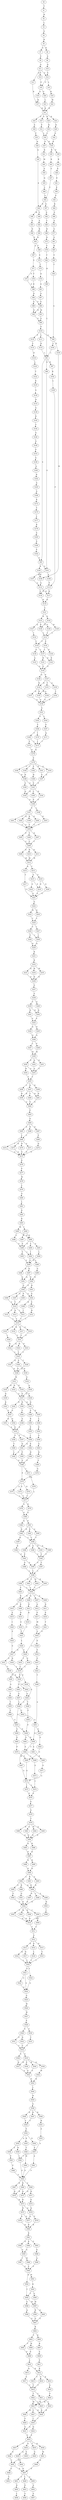 strict digraph  {
	S0 -> S1 [ label = T ];
	S1 -> S2 [ label = H ];
	S2 -> S3 [ label = L ];
	S3 -> S4 [ label = G ];
	S4 -> S5 [ label = R ];
	S5 -> S6 [ label = K ];
	S5 -> S7 [ label = G ];
	S6 -> S8 [ label = S ];
	S7 -> S9 [ label = V ];
	S8 -> S10 [ label = Q ];
	S9 -> S11 [ label = A ];
	S10 -> S12 [ label = S ];
	S11 -> S13 [ label = Q ];
	S11 -> S14 [ label = T ];
	S11 -> S12 [ label = S ];
	S12 -> S15 [ label = L ];
	S12 -> S16 [ label = P ];
	S13 -> S17 [ label = R ];
	S14 -> S16 [ label = P ];
	S15 -> S18 [ label = R ];
	S16 -> S19 [ label = A ];
	S16 -> S20 [ label = G ];
	S17 -> S21 [ label = R ];
	S18 -> S22 [ label = W ];
	S19 -> S17 [ label = R ];
	S20 -> S23 [ label = L ];
	S21 -> S24 [ label = R ];
	S21 -> S25 [ label = A ];
	S21 -> S26 [ label = K ];
	S21 -> S27 [ label = S ];
	S22 -> S21 [ label = R ];
	S23 -> S21 [ label = R ];
	S24 -> S28 [ label = D ];
	S25 -> S29 [ label = S ];
	S26 -> S30 [ label = R ];
	S27 -> S31 [ label = F ];
	S28 -> S32 [ label = G ];
	S29 -> S33 [ label = F ];
	S30 -> S34 [ label = L ];
	S31 -> S34 [ label = L ];
	S32 -> S35 [ label = K ];
	S33 -> S36 [ label = N ];
	S34 -> S37 [ label = P ];
	S34 -> S35 [ label = K ];
	S35 -> S38 [ label = P ];
	S35 -> S39 [ label = R ];
	S36 -> S40 [ label = Q ];
	S37 -> S41 [ label = K ];
	S38 -> S42 [ label = R ];
	S39 -> S43 [ label = K ];
	S40 -> S44 [ label = E ];
	S41 -> S45 [ label = M ];
	S42 -> S46 [ label = E ];
	S43 -> S47 [ label = V ];
	S44 -> S48 [ label = M ];
	S44 -> S49 [ label = V ];
	S45 -> S50 [ label = S ];
	S46 -> S51 [ label = E ];
	S47 -> S52 [ label = V ];
	S48 -> S53 [ label = S ];
	S49 -> S54 [ label = A ];
	S50 -> S55 [ label = Q ];
	S51 -> S56 [ label = E ];
	S52 -> S57 [ label = G ];
	S52 -> S44 [ label = E ];
	S53 -> S58 [ label = D ];
	S54 -> S59 [ label = R ];
	S55 -> S60 [ label = L ];
	S56 -> S61 [ label = P ];
	S57 -> S62 [ label = S ];
	S58 -> S63 [ label = D ];
	S59 -> S63 [ label = D ];
	S60 -> S52 [ label = V ];
	S61 -> S64 [ label = R ];
	S62 -> S65 [ label = T ];
	S63 -> S66 [ label = T ];
	S63 -> S67 [ label = A ];
	S64 -> S68 [ label = S ];
	S65 -> S69 [ label = H ];
	S66 -> S70 [ label = S ];
	S67 -> S71 [ label = S ];
	S68 -> S72 [ label = A ];
	S69 -> S73 [ label = N ];
	S70 -> S74 [ label = T ];
	S71 -> S75 [ label = E ];
	S71 -> S76 [ label = T ];
	S72 -> S77 [ label = G ];
	S73 -> S78 [ label = V ];
	S74 -> S79 [ label = Q ];
	S75 -> S80 [ label = E ];
	S76 -> S80 [ label = E ];
	S77 -> S81 [ label = G ];
	S78 -> S82 [ label = T ];
	S79 -> S83 [ label = G ];
	S80 -> S84 [ label = Q ];
	S81 -> S85 [ label = H ];
	S82 -> S86 [ label = H ];
	S83 -> S87 [ label = A ];
	S84 -> S88 [ label = S ];
	S84 -> S89 [ label = A ];
	S85 -> S90 [ label = V ];
	S86 -> S91 [ label = L ];
	S87 -> S88 [ label = S ];
	S88 -> S92 [ label = D ];
	S88 -> S93 [ label = M ];
	S89 -> S92 [ label = D ];
	S90 -> S94 [ label = C ];
	S91 -> S95 [ label = S ];
	S91 -> S96 [ label = E ];
	S91 -> S97 [ label = H ];
	S92 -> S98 [ label = S ];
	S93 -> S98 [ label = S ];
	S94 -> S99 [ label = A ];
	S95 -> S100 [ label = K ];
	S95 -> S101 [ label = G ];
	S96 -> S101 [ label = G ];
	S97 -> S102 [ label = R ];
	S98 -> S103 [ label = P ];
	S99 -> S104 [ label = L ];
	S99 -> S105 [ label = D ];
	S100 -> S106 [ label = M ];
	S101 -> S107 [ label = R ];
	S101 -> S108 [ label = F ];
	S102 -> S109 [ label = L ];
	S103 -> S110 [ label = F ];
	S103 -> S111 [ label = L ];
	S103 -> S99 [ label = A ];
	S104 -> S91 [ label = L ];
	S105 -> S106 [ label = M ];
	S106 -> S112 [ label = A ];
	S107 -> S112 [ label = A ];
	S108 -> S113 [ label = P ];
	S109 -> S113 [ label = P ];
	S110 -> S114 [ label = V ];
	S111 -> S115 [ label = D ];
	S112 -> S116 [ label = S ];
	S112 -> S117 [ label = R ];
	S113 -> S116 [ label = S ];
	S113 -> S117 [ label = R ];
	S114 -> S118 [ label = D ];
	S115 -> S91 [ label = L ];
	S116 -> S119 [ label = D ];
	S117 -> S119 [ label = D ];
	S118 -> S120 [ label = L ];
	S119 -> S121 [ label = C ];
	S120 -> S122 [ label = T ];
	S121 -> S123 [ label = H ];
	S121 -> S124 [ label = Q ];
	S122 -> S125 [ label = K ];
	S123 -> S126 [ label = E ];
	S123 -> S127 [ label = Q ];
	S123 -> S128 [ label = V ];
	S124 -> S129 [ label = H ];
	S124 -> S126 [ label = E ];
	S125 -> S130 [ label = S ];
	S126 -> S131 [ label = L ];
	S127 -> S132 [ label = I ];
	S128 -> S131 [ label = L ];
	S129 -> S131 [ label = L ];
	S130 -> S133 [ label = D ];
	S131 -> S134 [ label = F ];
	S131 -> S135 [ label = Y ];
	S132 -> S135 [ label = Y ];
	S133 -> S136 [ label = A ];
	S134 -> S137 [ label = L ];
	S134 -> S138 [ label = E ];
	S135 -> S139 [ label = A ];
	S135 -> S137 [ label = L ];
	S136 -> S140 [ label = K ];
	S137 -> S141 [ label = R ];
	S137 -> S142 [ label = E ];
	S138 -> S142 [ label = E ];
	S139 -> S143 [ label = A ];
	S140 -> S144 [ label = C ];
	S141 -> S145 [ label = G ];
	S142 -> S145 [ label = G ];
	S143 -> S145 [ label = G ];
	S144 -> S146 [ label = G ];
	S145 -> S147 [ label = E ];
	S145 -> S148 [ label = Q ];
	S146 -> S149 [ label = G ];
	S147 -> S150 [ label = A ];
	S147 -> S151 [ label = T ];
	S147 -> S152 [ label = R ];
	S148 -> S152 [ label = R ];
	S149 -> S153 [ label = P ];
	S150 -> S154 [ label = T ];
	S151 -> S155 [ label = R ];
	S152 -> S156 [ label = A ];
	S152 -> S157 [ label = Q ];
	S152 -> S155 [ label = R ];
	S153 -> S158 [ label = S ];
	S154 -> S159 [ label = S ];
	S155 -> S159 [ label = S ];
	S156 -> S159 [ label = S ];
	S157 -> S159 [ label = S ];
	S158 -> S160 [ label = A ];
	S159 -> S161 [ label = G ];
	S160 -> S162 [ label = R ];
	S161 -> S163 [ label = V ];
	S161 -> S164 [ label = L ];
	S162 -> S165 [ label = A ];
	S163 -> S166 [ label = Y ];
	S164 -> S167 [ label = F ];
	S165 -> S168 [ label = A ];
	S166 -> S169 [ label = T ];
	S166 -> S170 [ label = I ];
	S167 -> S171 [ label = Q ];
	S168 -> S172 [ label = K ];
	S169 -> S173 [ label = I ];
	S169 -> S174 [ label = V ];
	S170 -> S173 [ label = I ];
	S171 -> S173 [ label = I ];
	S172 -> S175 [ label = T ];
	S173 -> S176 [ label = Q ];
	S174 -> S176 [ label = Q ];
	S175 -> S177 [ label = L ];
	S176 -> S178 [ label = P ];
	S177 -> S179 [ label = K ];
	S178 -> S180 [ label = V ];
	S178 -> S181 [ label = D ];
	S178 -> S182 [ label = F ];
	S178 -> S183 [ label = Q ];
	S178 -> S184 [ label = I ];
	S179 -> S185 [ label = S ];
	S180 -> S186 [ label = N ];
	S181 -> S187 [ label = G ];
	S182 -> S188 [ label = H ];
	S183 -> S187 [ label = G ];
	S184 -> S186 [ label = N ];
	S185 -> S189 [ label = S ];
	S186 -> S190 [ label = A ];
	S186 -> S191 [ label = S ];
	S187 -> S191 [ label = S ];
	S188 -> S191 [ label = S ];
	S189 -> S192 [ label = P ];
	S190 -> S193 [ label = Q ];
	S191 -> S194 [ label = H ];
	S191 -> S193 [ label = Q ];
	S191 -> S195 [ label = L ];
	S192 -> S95 [ label = S ];
	S193 -> S196 [ label = P ];
	S194 -> S196 [ label = P ];
	S195 -> S196 [ label = P ];
	S196 -> S197 [ label = F ];
	S196 -> S198 [ label = L ];
	S197 -> S199 [ label = K ];
	S197 -> S200 [ label = E ];
	S197 -> S201 [ label = L ];
	S197 -> S202 [ label = Q ];
	S198 -> S203 [ label = D ];
	S199 -> S204 [ label = V ];
	S200 -> S204 [ label = V ];
	S201 -> S204 [ label = V ];
	S202 -> S204 [ label = V ];
	S203 -> S204 [ label = V ];
	S204 -> S205 [ label = F ];
	S204 -> S206 [ label = Y ];
	S204 -> S207 [ label = N ];
	S205 -> S208 [ label = C ];
	S206 -> S208 [ label = C ];
	S207 -> S208 [ label = C ];
	S208 -> S209 [ label = E ];
	S208 -> S210 [ label = D ];
	S208 -> S211 [ label = K ];
	S209 -> S212 [ label = M ];
	S210 -> S212 [ label = M ];
	S211 -> S212 [ label = M ];
	S212 -> S213 [ label = T ];
	S212 -> S214 [ label = K ];
	S213 -> S215 [ label = A ];
	S213 -> S216 [ label = S ];
	S214 -> S217 [ label = T ];
	S215 -> S218 [ label = S ];
	S215 -> S219 [ label = E ];
	S216 -> S219 [ label = E ];
	S216 -> S220 [ label = D ];
	S217 -> S221 [ label = G ];
	S218 -> S221 [ label = G ];
	S219 -> S221 [ label = G ];
	S220 -> S221 [ label = G ];
	S221 -> S222 [ label = G ];
	S222 -> S223 [ label = W ];
	S222 -> S224 [ label = Q ];
	S223 -> S225 [ label = T ];
	S224 -> S225 [ label = T ];
	S225 -> S226 [ label = V ];
	S225 -> S227 [ label = I ];
	S226 -> S228 [ label = I ];
	S226 -> S229 [ label = V ];
	S227 -> S228 [ label = I ];
	S228 -> S230 [ label = Q ];
	S229 -> S230 [ label = Q ];
	S230 -> S231 [ label = R ];
	S231 -> S232 [ label = R ];
	S232 -> S233 [ label = Q ];
	S232 -> S234 [ label = H ];
	S232 -> S235 [ label = M ];
	S233 -> S236 [ label = D ];
	S234 -> S236 [ label = D ];
	S235 -> S236 [ label = D ];
	S236 -> S237 [ label = G ];
	S237 -> S238 [ label = S ];
	S238 -> S239 [ label = V ];
	S238 -> S240 [ label = Q ];
	S239 -> S241 [ label = D ];
	S239 -> S242 [ label = N ];
	S240 -> S242 [ label = N ];
	S241 -> S243 [ label = F ];
	S242 -> S243 [ label = F ];
	S243 -> S244 [ label = D ];
	S243 -> S245 [ label = N ];
	S244 -> S246 [ label = Q ];
	S245 -> S246 [ label = Q ];
	S246 -> S247 [ label = L ];
	S246 -> S248 [ label = P ];
	S247 -> S249 [ label = W ];
	S248 -> S249 [ label = W ];
	S249 -> S250 [ label = E ];
	S249 -> S251 [ label = D ];
	S249 -> S252 [ label = Q ];
	S250 -> S253 [ label = A ];
	S250 -> S254 [ label = R ];
	S251 -> S253 [ label = A ];
	S252 -> S253 [ label = A ];
	S253 -> S255 [ label = Y ];
	S254 -> S255 [ label = Y ];
	S255 -> S256 [ label = L ];
	S255 -> S257 [ label = K ];
	S255 -> S258 [ label = R ];
	S256 -> S259 [ label = R ];
	S257 -> S259 [ label = R ];
	S257 -> S260 [ label = T ];
	S257 -> S261 [ label = N ];
	S258 -> S261 [ label = N ];
	S259 -> S262 [ label = G ];
	S260 -> S262 [ label = G ];
	S261 -> S262 [ label = G ];
	S262 -> S263 [ label = F ];
	S263 -> S264 [ label = G ];
	S264 -> S265 [ label = S ];
	S264 -> S266 [ label = N ];
	S264 -> S267 [ label = D ];
	S265 -> S268 [ label = L ];
	S266 -> S268 [ label = L ];
	S267 -> S269 [ label = P ];
	S268 -> S270 [ label = N ];
	S268 -> S271 [ label = S ];
	S268 -> S272 [ label = T ];
	S268 -> S273 [ label = D ];
	S269 -> S274 [ label = Q ];
	S270 -> S275 [ label = G ];
	S271 -> S275 [ label = G ];
	S272 -> S275 [ label = G ];
	S273 -> S275 [ label = G ];
	S274 -> S275 [ label = G ];
	S275 -> S276 [ label = E ];
	S276 -> S277 [ label = F ];
	S277 -> S278 [ label = W ];
	S278 -> S279 [ label = L ];
	S279 -> S280 [ label = G ];
	S280 -> S281 [ label = L ];
	S281 -> S282 [ label = E ];
	S282 -> S283 [ label = K ];
	S283 -> S284 [ label = I ];
	S283 -> S285 [ label = M ];
	S284 -> S286 [ label = H ];
	S284 -> S287 [ label = R ];
	S285 -> S288 [ label = V ];
	S285 -> S286 [ label = H ];
	S286 -> S289 [ label = S ];
	S286 -> S290 [ label = L ];
	S286 -> S291 [ label = A ];
	S287 -> S289 [ label = S ];
	S288 -> S289 [ label = S ];
	S289 -> S292 [ label = I ];
	S289 -> S293 [ label = V ];
	S290 -> S292 [ label = I ];
	S291 -> S294 [ label = L ];
	S292 -> S295 [ label = S ];
	S292 -> S296 [ label = L ];
	S293 -> S295 [ label = S ];
	S294 -> S295 [ label = S ];
	S295 -> S297 [ label = K ];
	S295 -> S298 [ label = R ];
	S296 -> S299 [ label = G ];
	S297 -> S300 [ label = D ];
	S297 -> S301 [ label = Q ];
	S298 -> S301 [ label = Q ];
	S299 -> S300 [ label = D ];
	S300 -> S302 [ label = G ];
	S300 -> S303 [ label = H ];
	S301 -> S302 [ label = G ];
	S302 -> S304 [ label = G ];
	S302 -> S305 [ label = P ];
	S302 -> S306 [ label = R ];
	S302 -> S307 [ label = S ];
	S303 -> S304 [ label = G ];
	S304 -> S308 [ label = H ];
	S304 -> S309 [ label = S ];
	S305 -> S310 [ label = Y ];
	S306 -> S310 [ label = Y ];
	S307 -> S310 [ label = Y ];
	S308 -> S311 [ label = I ];
	S309 -> S312 [ label = H ];
	S310 -> S313 [ label = Q ];
	S310 -> S311 [ label = I ];
	S310 -> S314 [ label = V ];
	S311 -> S315 [ label = L ];
	S312 -> S315 [ label = L ];
	S313 -> S315 [ label = L ];
	S314 -> S315 [ label = L ];
	S315 -> S316 [ label = N ];
	S315 -> S317 [ label = R ];
	S315 -> S318 [ label = A ];
	S315 -> S319 [ label = H ];
	S316 -> S320 [ label = I ];
	S317 -> S321 [ label = V ];
	S318 -> S321 [ label = V ];
	S319 -> S321 [ label = V ];
	S320 -> S322 [ label = Q ];
	S321 -> S323 [ label = E ];
	S321 -> S324 [ label = D ];
	S321 -> S322 [ label = Q ];
	S322 -> S325 [ label = L ];
	S323 -> S325 [ label = L ];
	S324 -> S325 [ label = L ];
	S325 -> S326 [ label = S ];
	S325 -> S327 [ label = Q ];
	S325 -> S328 [ label = T ];
	S326 -> S329 [ label = D ];
	S326 -> S330 [ label = N ];
	S327 -> S329 [ label = D ];
	S328 -> S329 [ label = D ];
	S329 -> S331 [ label = W ];
	S330 -> S332 [ label = G ];
	S331 -> S333 [ label = N ];
	S331 -> S334 [ label = E ];
	S331 -> S335 [ label = D ];
	S332 -> S336 [ label = A ];
	S333 -> S337 [ label = G ];
	S334 -> S338 [ label = S ];
	S334 -> S337 [ label = G ];
	S335 -> S339 [ label = D ];
	S336 -> S337 [ label = G ];
	S337 -> S340 [ label = D ];
	S337 -> S341 [ label = Q ];
	S337 -> S342 [ label = N ];
	S338 -> S341 [ label = Q ];
	S339 -> S343 [ label = K ];
	S340 -> S344 [ label = V ];
	S341 -> S345 [ label = Q ];
	S341 -> S346 [ label = S ];
	S342 -> S347 [ label = A ];
	S343 -> S347 [ label = A ];
	S344 -> S348 [ label = A ];
	S345 -> S349 [ label = L ];
	S346 -> S350 [ label = R ];
	S347 -> S351 [ label = K ];
	S347 -> S352 [ label = Q ];
	S348 -> S353 [ label = S ];
	S349 -> S354 [ label = P ];
	S350 -> S355 [ label = F ];
	S351 -> S353 [ label = S ];
	S352 -> S353 [ label = S ];
	S353 -> S356 [ label = V ];
	S353 -> S357 [ label = F ];
	S353 -> S358 [ label = I ];
	S354 -> S359 [ label = V ];
	S355 -> S358 [ label = I ];
	S356 -> S360 [ label = T ];
	S357 -> S361 [ label = Q ];
	S358 -> S362 [ label = E ];
	S358 -> S361 [ label = Q ];
	S359 -> S363 [ label = A ];
	S360 -> S364 [ label = L ];
	S361 -> S365 [ label = F ];
	S361 -> S364 [ label = L ];
	S362 -> S366 [ label = H ];
	S363 -> S367 [ label = R ];
	S364 -> S368 [ label = P ];
	S365 -> S368 [ label = P ];
	S366 -> S368 [ label = P ];
	S367 -> S369 [ label = Y ];
	S368 -> S370 [ label = F ];
	S368 -> S371 [ label = I ];
	S369 -> S372 [ label = G ];
	S370 -> S373 [ label = S ];
	S370 -> S374 [ label = H ];
	S370 -> S375 [ label = Q ];
	S371 -> S376 [ label = R ];
	S372 -> S370 [ label = F ];
	S373 -> S377 [ label = L ];
	S374 -> S377 [ label = L ];
	S375 -> S377 [ label = L ];
	S376 -> S377 [ label = L ];
	S377 -> S378 [ label = G ];
	S377 -> S379 [ label = D ];
	S378 -> S380 [ label = G ];
	S379 -> S380 [ label = G ];
	S380 -> S381 [ label = E ];
	S380 -> S382 [ label = Q ];
	S381 -> S383 [ label = E ];
	S381 -> S384 [ label = D ];
	S381 -> S385 [ label = G ];
	S382 -> S384 [ label = D ];
	S383 -> S386 [ label = T ];
	S384 -> S387 [ label = K ];
	S384 -> S386 [ label = T ];
	S385 -> S386 [ label = T ];
	S386 -> S388 [ label = Q ];
	S386 -> S389 [ label = D ];
	S386 -> S390 [ label = A ];
	S386 -> S391 [ label = N ];
	S387 -> S392 [ label = K ];
	S388 -> S393 [ label = F ];
	S389 -> S394 [ label = Y ];
	S390 -> S394 [ label = Y ];
	S391 -> S394 [ label = Y ];
	S392 -> S393 [ label = F ];
	S393 -> S395 [ label = S ];
	S393 -> S396 [ label = A ];
	S394 -> S397 [ label = T ];
	S394 -> S395 [ label = S ];
	S395 -> S398 [ label = L ];
	S396 -> S398 [ label = L ];
	S397 -> S398 [ label = L ];
	S398 -> S399 [ label = Q ];
	S398 -> S400 [ label = R ];
	S398 -> S401 [ label = Y ];
	S398 -> S402 [ label = H ];
	S399 -> S403 [ label = V ];
	S399 -> S404 [ label = L ];
	S400 -> S404 [ label = L ];
	S401 -> S404 [ label = L ];
	S402 -> S404 [ label = L ];
	S403 -> S405 [ label = R ];
	S404 -> S406 [ label = E ];
	S404 -> S405 [ label = R ];
	S404 -> S407 [ label = T ];
	S404 -> S408 [ label = Q ];
	S405 -> S409 [ label = K ];
	S405 -> S410 [ label = G ];
	S406 -> S411 [ label = D ];
	S407 -> S412 [ label = A ];
	S408 -> S413 [ label = E ];
	S409 -> S414 [ label = D ];
	S410 -> S415 [ label = S ];
	S411 -> S416 [ label = E ];
	S412 -> S417 [ label = P ];
	S413 -> S418 [ label = R ];
	S414 -> S419 [ label = G ];
	S415 -> S420 [ label = I ];
	S416 -> S421 [ label = T ];
	S417 -> S422 [ label = M ];
	S418 -> S423 [ label = P ];
	S419 -> S423 [ label = P ];
	S420 -> S424 [ label = S ];
	S421 -> S425 [ label = A ];
	S422 -> S425 [ label = A ];
	S423 -> S426 [ label = L ];
	S424 -> S427 [ label = G ];
	S425 -> S428 [ label = S ];
	S425 -> S429 [ label = S ];
	S426 -> S429 [ label = S ];
	S426 -> S427 [ label = G ];
	S427 -> S430 [ label = N ];
	S427 -> S431 [ label = S ];
	S428 -> S432 [ label = P ];
	S429 -> S433 [ label = T ];
	S429 -> S434 [ label = E ];
	S430 -> S435 [ label = L ];
	S431 -> S436 [ label = V ];
	S432 -> S437 [ label = P ];
	S433 -> S435 [ label = L ];
	S434 -> S435 [ label = L ];
	S435 -> S438 [ label = E ];
	S435 -> S439 [ label = E ];
	S435 -> S440 [ label = G ];
	S436 -> S438 [ label = E ];
	S437 -> S441 [ label = A ];
	S438 -> S442 [ label = R ];
	S438 -> S443 [ label = S ];
	S439 -> S444 [ label = S ];
	S440 -> S445 [ label = A ];
	S441 -> S446 [ label = T ];
	S442 -> S444 [ label = S ];
	S443 -> S447 [ label = A ];
	S444 -> S448 [ label = L ];
	S444 -> S449 [ label = T ];
	S445 -> S450 [ label = T ];
	S446 -> S451 [ label = A ];
	S447 -> S448 [ label = L ];
	S448 -> S452 [ label = G ];
	S448 -> S453 [ label = S ];
	S449 -> S454 [ label = F ];
	S450 -> S455 [ label = T ];
	S451 -> S456 [ label = D ];
	S451 -> S457 [ label = G ];
	S452 -> S451 [ label = A ];
	S453 -> S458 [ label = P ];
	S453 -> S459 [ label = S ];
	S454 -> S458 [ label = P ];
	S455 -> S460 [ label = V ];
	S456 -> S461 [ label = A ];
	S456 -> S462 [ label = S ];
	S457 -> S463 [ label = G ];
	S458 -> S456 [ label = D ];
	S458 -> S464 [ label = S ];
	S459 -> S465 [ label = E ];
	S460 -> S453 [ label = S ];
	S461 -> S466 [ label = H ];
	S462 -> S467 [ label = M ];
	S462 -> S468 [ label = L ];
	S463 -> S469 [ label = S ];
	S464 -> S462 [ label = S ];
	S465 -> S470 [ label = P ];
	S466 -> S471 [ label = G ];
	S467 -> S472 [ label = G ];
	S468 -> S473 [ label = S ];
	S469 -> S472 [ label = G ];
	S470 -> S469 [ label = S ];
	S471 -> S472 [ label = G ];
	S472 -> S474 [ label = L ];
	S472 -> S475 [ label = I ];
	S473 -> S474 [ label = L ];
	S474 -> S476 [ label = P ];
	S475 -> S476 [ label = P ];
	S476 -> S477 [ label = F ];
	S477 -> S478 [ label = S ];
	S478 -> S479 [ label = T ];
	S479 -> S480 [ label = R ];
	S479 -> S481 [ label = A ];
	S479 -> S482 [ label = W ];
	S479 -> S483 [ label = Q ];
	S480 -> S484 [ label = D ];
	S481 -> S484 [ label = D ];
	S482 -> S484 [ label = D ];
	S483 -> S484 [ label = D ];
	S484 -> S485 [ label = Q ];
	S484 -> S486 [ label = R ];
	S485 -> S487 [ label = D ];
	S486 -> S487 [ label = D ];
	S487 -> S488 [ label = N ];
	S487 -> S489 [ label = H ];
	S488 -> S490 [ label = D ];
	S489 -> S490 [ label = D ];
	S490 -> S491 [ label = R ];
	S490 -> S492 [ label = L ];
	S490 -> S493 [ label = S ];
	S491 -> S494 [ label = K ];
	S492 -> S495 [ label = A ];
	S492 -> S494 [ label = K ];
	S492 -> S496 [ label = R ];
	S493 -> S494 [ label = K ];
	S494 -> S497 [ label = N ];
	S494 -> S498 [ label = S ];
	S494 -> S499 [ label = L ];
	S495 -> S500 [ label = V ];
	S496 -> S501 [ label = G ];
	S497 -> S502 [ label = D ];
	S498 -> S503 [ label = N ];
	S499 -> S502 [ label = D ];
	S500 -> S502 [ label = D ];
	S501 -> S502 [ label = D ];
	S502 -> S504 [ label = T ];
	S502 -> S505 [ label = V ];
	S502 -> S506 [ label = K ];
	S502 -> S507 [ label = M ];
	S503 -> S508 [ label = I ];
	S504 -> S509 [ label = S ];
	S505 -> S510 [ label = N ];
	S506 -> S510 [ label = N ];
	S507 -> S510 [ label = N ];
	S508 -> S510 [ label = N ];
	S509 -> S511 [ label = C ];
	S510 -> S511 [ label = C ];
	S511 -> S512 [ label = A ];
	S512 -> S513 [ label = K ];
	S512 -> S514 [ label = E ];
	S512 -> S515 [ label = H ];
	S513 -> S516 [ label = H ];
	S513 -> S517 [ label = N ];
	S514 -> S518 [ label = L ];
	S515 -> S519 [ label = Y ];
	S516 -> S520 [ label = L ];
	S517 -> S520 [ label = L ];
	S518 -> S520 [ label = L ];
	S519 -> S520 [ label = L ];
	S520 -> S521 [ label = S ];
	S520 -> S522 [ label = T ];
	S521 -> S523 [ label = A ];
	S521 -> S524 [ label = G ];
	S522 -> S524 [ label = G ];
	S523 -> S524 [ label = G ];
	S524 -> S525 [ label = G ];
	S525 -> S526 [ label = W ];
	S526 -> S527 [ label = W ];
	S527 -> S528 [ label = F ];
	S528 -> S529 [ label = S ];
	S528 -> S530 [ label = G ];
	S529 -> S531 [ label = S ];
	S529 -> S532 [ label = N ];
	S530 -> S533 [ label = T ];
	S531 -> S534 [ label = C ];
	S532 -> S534 [ label = C ];
	S533 -> S534 [ label = C ];
	S534 -> S535 [ label = G ];
	S534 -> S536 [ label = S ];
	S535 -> S537 [ label = H ];
	S535 -> S538 [ label = D ];
	S535 -> S539 [ label = P ];
	S535 -> S540 [ label = R ];
	S536 -> S537 [ label = H ];
	S537 -> S541 [ label = S ];
	S538 -> S542 [ label = W ];
	S539 -> S541 [ label = S ];
	S540 -> S541 [ label = S ];
	S541 -> S543 [ label = N ];
	S542 -> S543 [ label = N ];
	S543 -> S544 [ label = L ];
	S544 -> S545 [ label = N ];
	S545 -> S546 [ label = G ];
	S546 -> S547 [ label = R ];
	S546 -> S548 [ label = R ];
	S546 -> S549 [ label = Q ];
	S547 -> S550 [ label = Y ];
	S548 -> S551 [ label = R ];
	S549 -> S550 [ label = Y ];
	S550 -> S552 [ label = F ];
	S551 -> S553 [ label = P ];
	S552 -> S554 [ label = Q ];
	S552 -> S555 [ label = D ];
	S552 -> S556 [ label = H ];
	S553 -> S557 [ label = S ];
	S554 -> S558 [ label = S ];
	S554 -> S559 [ label = N ];
	S555 -> S560 [ label = T ];
	S556 -> S557 [ label = S ];
	S557 -> S561 [ label = A ];
	S557 -> S562 [ label = I ];
	S558 -> S563 [ label = P ];
	S559 -> S562 [ label = I ];
	S560 -> S564 [ label = M ];
	S561 -> S565 [ label = P ];
	S562 -> S565 [ label = P ];
	S563 -> S566 [ label = P ];
	S564 -> S565 [ label = P ];
	S565 -> S567 [ label = K ];
	S565 -> S568 [ label = S ];
	S565 -> S569 [ label = R ];
	S566 -> S565 [ label = P ];
	S567 -> S570 [ label = H ];
	S568 -> S571 [ label = R ];
	S568 -> S572 [ label = Q ];
	S569 -> S570 [ label = H ];
	S569 -> S572 [ label = Q ];
	S570 -> S573 [ label = R ];
	S571 -> S574 [ label = E ];
	S572 -> S573 [ label = R ];
	S573 -> S575 [ label = H ];
	S573 -> S576 [ label = Q ];
	S574 -> S576 [ label = Q ];
	S575 -> S577 [ label = Q ];
	S575 -> S578 [ label = E ];
	S576 -> S579 [ label = P ];
	S576 -> S577 [ label = Q ];
	S577 -> S580 [ label = R ];
	S578 -> S580 [ label = R ];
	S579 -> S580 [ label = R ];
	S580 -> S581 [ label = K ];
	S581 -> S582 [ label = Q ];
	S581 -> S583 [ label = P ];
	S581 -> S584 [ label = K ];
	S582 -> S585 [ label = G ];
	S583 -> S586 [ label = E ];
	S584 -> S585 [ label = G ];
	S585 -> S587 [ label = I ];
	S585 -> S588 [ label = M ];
	S586 -> S589 [ label = A ];
	S587 -> S590 [ label = F ];
	S588 -> S590 [ label = F ];
	S589 -> S590 [ label = F ];
	S590 -> S591 [ label = W ];
	S590 -> S592 [ label = R ];
	S591 -> S593 [ label = K ];
	S592 -> S594 [ label = T ];
	S593 -> S595 [ label = S ];
	S593 -> S594 [ label = T ];
	S594 -> S596 [ label = S ];
	S594 -> S597 [ label = W ];
	S595 -> S597 [ label = W ];
	S596 -> S598 [ label = Q ];
	S597 -> S599 [ label = R ];
	S597 -> S600 [ label = K ];
	S598 -> S601 [ label = G ];
	S599 -> S601 [ label = G ];
	S600 -> S601 [ label = G ];
	S601 -> S602 [ label = R ];
	S602 -> S603 [ label = Y ];
	S602 -> S604 [ label = R ];
	S603 -> S605 [ label = Y ];
	S603 -> S606 [ label = H ];
	S604 -> S607 [ label = R ];
	S605 -> S608 [ label = P ];
	S606 -> S608 [ label = P ];
	S607 -> S609 [ label = S ];
	S608 -> S610 [ label = L ];
	S609 -> S611 [ label = V ];
	S610 -> S612 [ label = K ];
	S610 -> S613 [ label = Q ];
	S611 -> S612 [ label = K ];
	S612 -> S614 [ label = K ];
	S612 -> S615 [ label = T ];
	S612 -> S616 [ label = S ];
	S613 -> S617 [ label = A ];
	S614 -> S618 [ label = S ];
	S615 -> S619 [ label = T ];
	S616 -> S619 [ label = T ];
	S617 -> S619 [ label = T ];
	S618 -> S620 [ label = V ];
	S619 -> S621 [ label = L ];
	S619 -> S622 [ label = T ];
	S620 -> S623 [ label = M ];
	S621 -> S624 [ label = L ];
	S621 -> S623 [ label = M ];
	S622 -> S625 [ label = I ];
	S622 -> S623 [ label = M ];
	S623 -> S626 [ label = M ];
	S623 -> S627 [ label = L ];
	S623 -> S628 [ label = K ];
	S624 -> S628 [ label = K ];
	S625 -> S628 [ label = K ];
	S626 -> S629 [ label = V ];
	S627 -> S630 [ label = I ];
	S628 -> S630 [ label = I ];
	S629 -> S631 [ label = A ];
	S630 -> S631 [ label = A ];
	S630 -> S632 [ label = Q ];
	S631 -> S633 [ label = P ];
	S632 -> S633 [ label = P ];
	S633 -> S634 [ label = A ];
	S633 -> S635 [ label = T ];
	S633 -> S636 [ label = R ];
	S633 -> S637 [ label = V ];
	S634 -> S638 [ label = S ];
	S634 -> S639 [ label = Q ];
	S635 -> S640 [ label = G ];
	S636 -> S641 [ label = M ];
	S637 -> S642 [ label = E ];
	S639 -> S644 [ label = P ];
	S640 -> S645 [ label = T ];
	S641 -> S646 [ label = D ];
	S642 -> S645 [ label = T ];
	S644 -> S647 [ label = E ];
	S645 -> S648 [ label = G ];
	S645 -> S647 [ label = E ];
	S646 -> S647 [ label = E ];
	S647 -> S649 [ label = L ];
	S647 -> S650 [ label = A ];
	S647 -> S651 [ label = Y ];
	S648 -> S652 [ label = V ];
	S649 -> S653 [ label = E ];
	S650 -> S654 [ label = A ];
	S651 -> S655 [ label = D ];
	S653 -> S656 [ label = V ];
	S654 -> S657 [ label = S ];
	S655 -> S658 [ label = L ];
}
